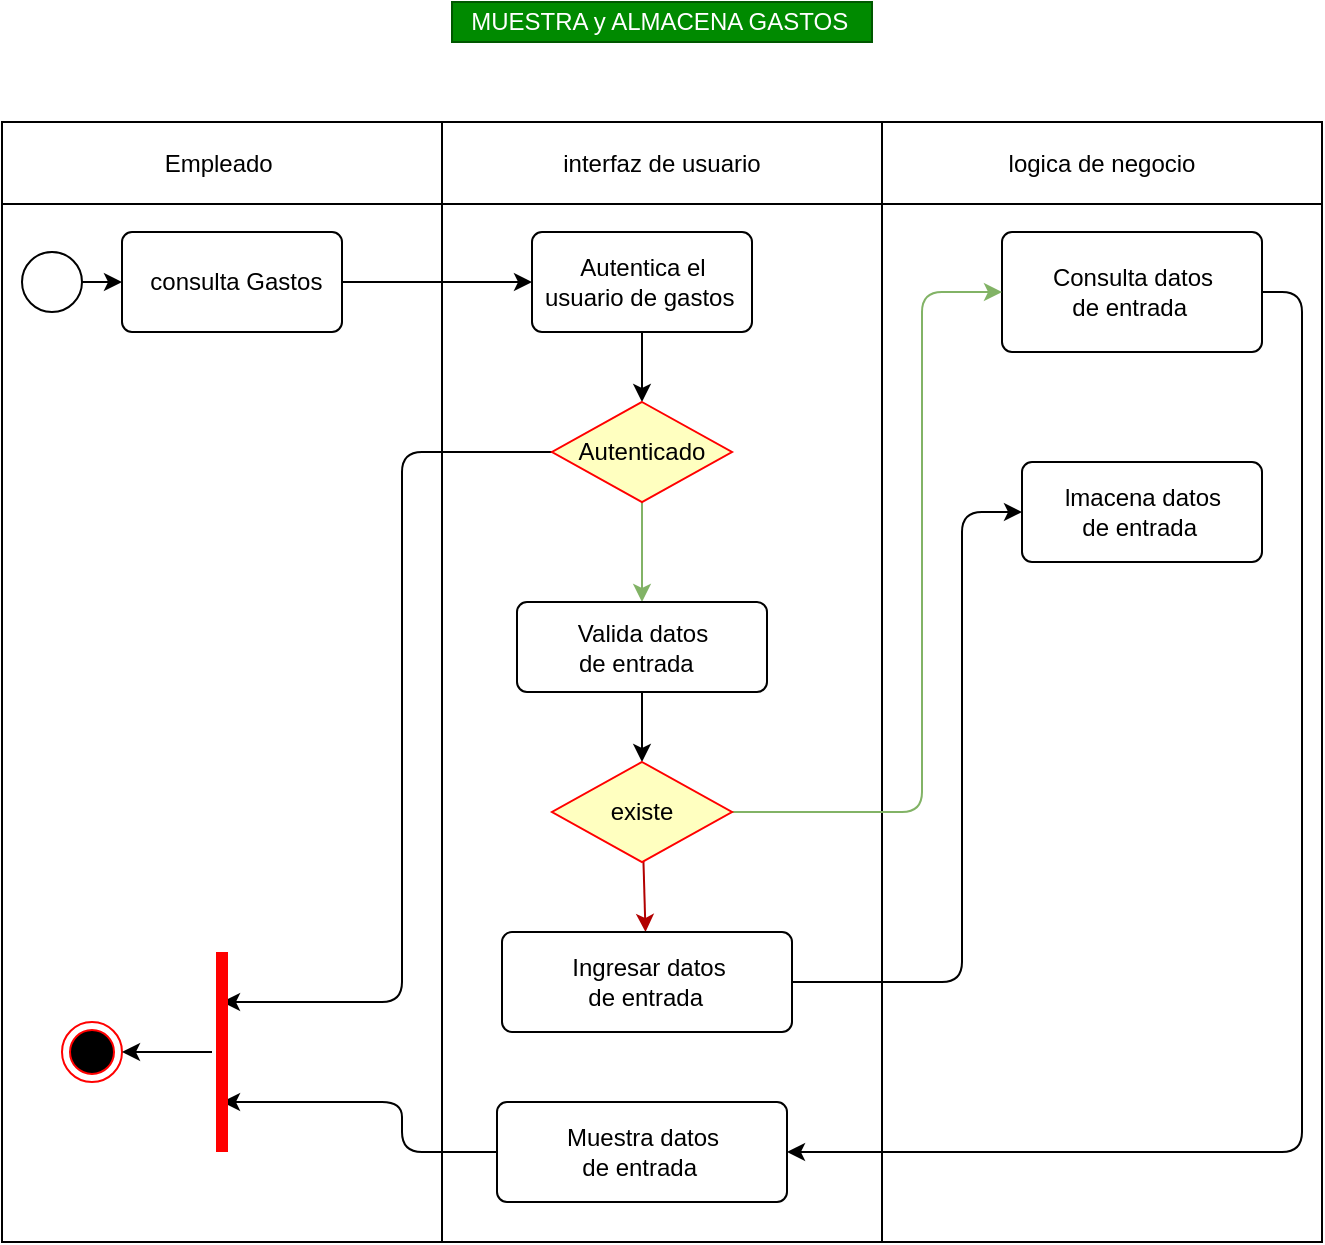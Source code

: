 <mxfile>
    <diagram id="Zfo8UFaluopl0juYwEWb" name="Page-1">
        <mxGraphModel dx="722" dy="578" grid="1" gridSize="10" guides="1" tooltips="1" connect="1" arrows="1" fold="1" page="1" pageScale="1" pageWidth="827" pageHeight="1169" math="0" shadow="0">
            <root>
                <mxCell id="0"/>
                <mxCell id="1" parent="0"/>
                <mxCell id="2" value="" style="shape=table;startSize=0;container=1;collapsible=0;childLayout=tableLayout;" vertex="1" parent="1">
                    <mxGeometry x="30" y="130" width="660" height="560" as="geometry"/>
                </mxCell>
                <mxCell id="3" value="" style="shape=partialRectangle;collapsible=0;dropTarget=0;pointerEvents=0;fillColor=none;top=0;left=0;bottom=0;right=0;points=[[0,0.5],[1,0.5]];portConstraint=eastwest;" vertex="1" parent="2">
                    <mxGeometry width="660" height="41" as="geometry"/>
                </mxCell>
                <mxCell id="4" value="Empleado&amp;nbsp;" style="shape=partialRectangle;html=1;whiteSpace=wrap;connectable=0;overflow=hidden;fillColor=none;top=0;left=0;bottom=0;right=0;pointerEvents=1;" vertex="1" parent="3">
                    <mxGeometry width="220" height="41" as="geometry">
                        <mxRectangle width="220" height="41" as="alternateBounds"/>
                    </mxGeometry>
                </mxCell>
                <mxCell id="5" value="interfaz de usuario" style="shape=partialRectangle;html=1;whiteSpace=wrap;connectable=0;overflow=hidden;fillColor=none;top=0;left=0;bottom=0;right=0;pointerEvents=1;" vertex="1" parent="3">
                    <mxGeometry x="220" width="220" height="41" as="geometry">
                        <mxRectangle width="220" height="41" as="alternateBounds"/>
                    </mxGeometry>
                </mxCell>
                <mxCell id="6" value="logica de negocio" style="shape=partialRectangle;html=1;whiteSpace=wrap;connectable=0;overflow=hidden;fillColor=none;top=0;left=0;bottom=0;right=0;pointerEvents=1;" vertex="1" parent="3">
                    <mxGeometry x="440" width="220" height="41" as="geometry">
                        <mxRectangle width="220" height="41" as="alternateBounds"/>
                    </mxGeometry>
                </mxCell>
                <mxCell id="7" value="" style="shape=partialRectangle;collapsible=0;dropTarget=0;pointerEvents=0;fillColor=none;top=0;left=0;bottom=0;right=0;points=[[0,0.5],[1,0.5]];portConstraint=eastwest;" vertex="1" parent="2">
                    <mxGeometry y="41" width="660" height="519" as="geometry"/>
                </mxCell>
                <mxCell id="8" value="" style="shape=partialRectangle;html=1;whiteSpace=wrap;connectable=0;overflow=hidden;fillColor=none;top=0;left=0;bottom=0;right=0;pointerEvents=1;" vertex="1" parent="7">
                    <mxGeometry width="220" height="519" as="geometry">
                        <mxRectangle width="220" height="519" as="alternateBounds"/>
                    </mxGeometry>
                </mxCell>
                <mxCell id="9" value="" style="shape=partialRectangle;html=1;whiteSpace=wrap;connectable=0;overflow=hidden;fillColor=none;top=0;left=0;bottom=0;right=0;pointerEvents=1;" vertex="1" parent="7">
                    <mxGeometry x="220" width="220" height="519" as="geometry">
                        <mxRectangle width="220" height="519" as="alternateBounds"/>
                    </mxGeometry>
                </mxCell>
                <mxCell id="10" value="" style="shape=partialRectangle;html=1;whiteSpace=wrap;connectable=0;overflow=hidden;fillColor=none;top=0;left=0;bottom=0;right=0;pointerEvents=1;" vertex="1" parent="7">
                    <mxGeometry x="440" width="220" height="519" as="geometry">
                        <mxRectangle width="220" height="519" as="alternateBounds"/>
                    </mxGeometry>
                </mxCell>
                <mxCell id="11" value="MUESTRA y ALMACENA GASTOS&amp;nbsp;" style="text;html=1;resizable=0;autosize=1;align=center;verticalAlign=middle;points=[];rounded=0;fillColor=#008a00;fontColor=#ffffff;strokeColor=#005700;" vertex="1" parent="1">
                    <mxGeometry x="255" y="70" width="210" height="20" as="geometry"/>
                </mxCell>
                <mxCell id="16" style="edgeStyle=none;html=1;entryX=0;entryY=0.5;entryDx=0;entryDy=0;" edge="1" parent="1" source="14">
                    <mxGeometry relative="1" as="geometry">
                        <mxPoint x="90" y="210" as="targetPoint"/>
                    </mxGeometry>
                </mxCell>
                <mxCell id="14" value="" style="ellipse;html=1;fillColor=#FFFFFF;" vertex="1" parent="1">
                    <mxGeometry x="40" y="195" width="30" height="30" as="geometry"/>
                </mxCell>
                <mxCell id="15" value="" style="ellipse;html=1;shape=endState;fillColor=#000000;strokeColor=#ff0000;" vertex="1" parent="1">
                    <mxGeometry x="60" y="580" width="30" height="30" as="geometry"/>
                </mxCell>
                <mxCell id="21" value="" style="edgeStyle=none;html=1;" edge="1" parent="1" source="18" target="20">
                    <mxGeometry relative="1" as="geometry"/>
                </mxCell>
                <mxCell id="18" value="&lt;span style=&quot;color: rgb(0 , 0 , 0)&quot;&gt;&amp;nbsp;consulta Gastos&lt;/span&gt;" style="html=1;align=center;verticalAlign=middle;rounded=1;absoluteArcSize=1;arcSize=10;dashed=0;fillColor=#FFFFFF;" vertex="1" parent="1">
                    <mxGeometry x="90" y="185" width="110" height="50" as="geometry"/>
                </mxCell>
                <mxCell id="29" style="edgeStyle=none;html=1;entryX=0.5;entryY=0;entryDx=0;entryDy=0;" edge="1" parent="1" source="20" target="28">
                    <mxGeometry relative="1" as="geometry"/>
                </mxCell>
                <mxCell id="20" value="&lt;span style=&quot;color: rgb(0 , 0 , 0)&quot;&gt;Autentica el &lt;br&gt;usuario de gastos&amp;nbsp;&lt;/span&gt;" style="html=1;align=center;verticalAlign=middle;rounded=1;absoluteArcSize=1;arcSize=10;dashed=0;fillColor=#FFFFFF;" vertex="1" parent="1">
                    <mxGeometry x="295" y="185" width="110" height="50" as="geometry"/>
                </mxCell>
                <mxCell id="30" style="edgeStyle=none;html=1;entryX=0.5;entryY=0;entryDx=0;entryDy=0;fontColor=#00CC00;fillColor=#d5e8d4;strokeColor=#82b366;gradientColor=#97d077;exitX=0.5;exitY=1;exitDx=0;exitDy=0;" edge="1" parent="1" source="28" target="40">
                    <mxGeometry relative="1" as="geometry">
                        <mxPoint x="530" y="210" as="targetPoint"/>
                        <Array as="points"/>
                    </mxGeometry>
                </mxCell>
                <mxCell id="72" style="edgeStyle=none;html=1;entryX=0.75;entryY=0.5;entryDx=0;entryDy=0;entryPerimeter=0;fontColor=#FFFFFF;" edge="1" parent="1" source="28" target="68">
                    <mxGeometry relative="1" as="geometry">
                        <Array as="points">
                            <mxPoint x="230" y="295"/>
                            <mxPoint x="230" y="570"/>
                        </Array>
                    </mxGeometry>
                </mxCell>
                <mxCell id="28" value="&lt;span style=&quot;color: rgb(0 , 0 , 0)&quot;&gt;Autenticado&lt;/span&gt;" style="rhombus;whiteSpace=wrap;html=1;fillColor=#ffffc0;strokeColor=#ff0000;" vertex="1" parent="1">
                    <mxGeometry x="305" y="270" width="90" height="50" as="geometry"/>
                </mxCell>
                <mxCell id="32" value="&lt;font color=&quot;#ffffff&quot;&gt;NO&lt;/font&gt;" style="text;html=1;resizable=0;autosize=1;align=center;verticalAlign=middle;points=[];fillColor=none;strokeColor=none;rounded=0;fontColor=#00CC00;" vertex="1" parent="1">
                    <mxGeometry x="275" y="300" width="30" height="20" as="geometry"/>
                </mxCell>
                <mxCell id="35" value="&lt;font color=&quot;#ffffff&quot;&gt;SI&lt;/font&gt;" style="text;html=1;resizable=0;autosize=1;align=center;verticalAlign=middle;points=[];fillColor=none;strokeColor=none;rounded=0;fontColor=#00CC00;" vertex="1" parent="1">
                    <mxGeometry x="350" y="330" width="30" height="20" as="geometry"/>
                </mxCell>
                <mxCell id="52" style="edgeStyle=none;html=1;fontColor=#FFFFFF;" edge="1" parent="1" source="40" target="51">
                    <mxGeometry relative="1" as="geometry"/>
                </mxCell>
                <mxCell id="40" value="&lt;font color=&quot;#000000&quot;&gt;Valida datos &lt;br&gt;de entrada&amp;nbsp;&amp;nbsp;&lt;/font&gt;" style="html=1;align=center;verticalAlign=middle;rounded=1;absoluteArcSize=1;arcSize=10;dashed=0;fillColor=#FFFFFF;" vertex="1" parent="1">
                    <mxGeometry x="287.5" y="370" width="125" height="45" as="geometry"/>
                </mxCell>
                <mxCell id="63" style="edgeStyle=none;html=1;entryX=1;entryY=0.5;entryDx=0;entryDy=0;fontColor=#FFFFFF;exitX=1;exitY=0.5;exitDx=0;exitDy=0;" edge="1" parent="1" source="41" target="62">
                    <mxGeometry relative="1" as="geometry">
                        <Array as="points">
                            <mxPoint x="680" y="215"/>
                            <mxPoint x="680" y="645"/>
                        </Array>
                    </mxGeometry>
                </mxCell>
                <mxCell id="41" value="&lt;span style=&quot;color: rgb(0 , 0 , 0)&quot;&gt;Consulta datos &lt;br&gt;de entrada&amp;nbsp;&lt;/span&gt;" style="html=1;align=center;verticalAlign=middle;rounded=1;absoluteArcSize=1;arcSize=10;dashed=0;fillColor=#FFFFFF;" vertex="1" parent="1">
                    <mxGeometry x="530" y="185" width="130" height="60" as="geometry"/>
                </mxCell>
                <mxCell id="53" style="edgeStyle=none;html=1;entryX=0;entryY=0.5;entryDx=0;entryDy=0;fontColor=#FFFFFF;fillColor=#d5e8d4;gradientColor=#97d077;strokeColor=#82b366;" edge="1" parent="1" source="51" target="41">
                    <mxGeometry relative="1" as="geometry">
                        <Array as="points">
                            <mxPoint x="490" y="475"/>
                            <mxPoint x="490" y="215"/>
                        </Array>
                    </mxGeometry>
                </mxCell>
                <mxCell id="57" style="edgeStyle=none;html=1;fontColor=#FFFFFF;fillColor=#e51400;strokeColor=#B20000;" edge="1" parent="1" source="51" target="55">
                    <mxGeometry relative="1" as="geometry"/>
                </mxCell>
                <mxCell id="51" value="&lt;font color=&quot;#000000&quot;&gt;existe&lt;/font&gt;" style="rhombus;whiteSpace=wrap;html=1;fillColor=#ffffc0;strokeColor=#ff0000;" vertex="1" parent="1">
                    <mxGeometry x="305" y="450" width="90" height="50" as="geometry"/>
                </mxCell>
                <mxCell id="61" style="edgeStyle=none;html=1;entryX=0;entryY=0.5;entryDx=0;entryDy=0;fontColor=#FFFFFF;" edge="1" parent="1" source="55" target="60">
                    <mxGeometry relative="1" as="geometry">
                        <Array as="points">
                            <mxPoint x="510" y="560"/>
                            <mxPoint x="510" y="325"/>
                        </Array>
                    </mxGeometry>
                </mxCell>
                <mxCell id="55" value="&lt;font color=&quot;#000000&quot;&gt;Ingresar datos &lt;br&gt;de entrada&amp;nbsp;&lt;/font&gt;" style="html=1;align=center;verticalAlign=middle;rounded=1;absoluteArcSize=1;arcSize=10;dashed=0;fillColor=#FFFFFF;" vertex="1" parent="1">
                    <mxGeometry x="280" y="535" width="145" height="50" as="geometry"/>
                </mxCell>
                <mxCell id="58" value="&lt;font color=&quot;#ffffff&quot;&gt;SI&lt;/font&gt;" style="text;html=1;resizable=0;autosize=1;align=center;verticalAlign=middle;points=[];fillColor=none;strokeColor=none;rounded=0;fontColor=#00CC00;" vertex="1" parent="1">
                    <mxGeometry x="399" y="450" width="30" height="20" as="geometry"/>
                </mxCell>
                <mxCell id="59" value="&lt;font color=&quot;#ffffff&quot;&gt;NO&lt;/font&gt;" style="text;html=1;resizable=0;autosize=1;align=center;verticalAlign=middle;points=[];fillColor=none;strokeColor=none;rounded=0;fontColor=#00CC00;" vertex="1" parent="1">
                    <mxGeometry x="350" y="500" width="30" height="20" as="geometry"/>
                </mxCell>
                <mxCell id="60" value="&lt;font color=&quot;#000000&quot;&gt;lmacena datos &lt;br&gt;de entrada&amp;nbsp;&lt;/font&gt;" style="html=1;align=center;verticalAlign=middle;rounded=1;absoluteArcSize=1;arcSize=10;dashed=0;fillColor=#FFFFFF;" vertex="1" parent="1">
                    <mxGeometry x="540" y="300" width="120" height="50" as="geometry"/>
                </mxCell>
                <mxCell id="73" style="edgeStyle=none;html=1;entryX=0.25;entryY=0.5;entryDx=0;entryDy=0;entryPerimeter=0;fontColor=#FFFFFF;" edge="1" parent="1" source="62" target="68">
                    <mxGeometry relative="1" as="geometry">
                        <Array as="points">
                            <mxPoint x="230" y="645"/>
                            <mxPoint x="230" y="620"/>
                        </Array>
                    </mxGeometry>
                </mxCell>
                <mxCell id="62" value="&lt;font color=&quot;#000000&quot;&gt;Muestra datos &lt;br&gt;de entrada&amp;nbsp;&lt;/font&gt;" style="html=1;align=center;verticalAlign=middle;rounded=1;absoluteArcSize=1;arcSize=10;dashed=0;fillColor=#FFFFFF;" vertex="1" parent="1">
                    <mxGeometry x="277.5" y="620" width="145" height="50" as="geometry"/>
                </mxCell>
                <mxCell id="71" style="edgeStyle=none;html=1;entryX=1;entryY=0.5;entryDx=0;entryDy=0;fontColor=#FFFFFF;" edge="1" parent="1" source="68" target="15">
                    <mxGeometry relative="1" as="geometry"/>
                </mxCell>
                <mxCell id="68" value="" style="shape=line;html=1;strokeWidth=6;strokeColor=#ff0000;rotation=-90;" vertex="1" parent="1">
                    <mxGeometry x="90" y="590" width="100" height="10" as="geometry"/>
                </mxCell>
            </root>
        </mxGraphModel>
    </diagram>
</mxfile>